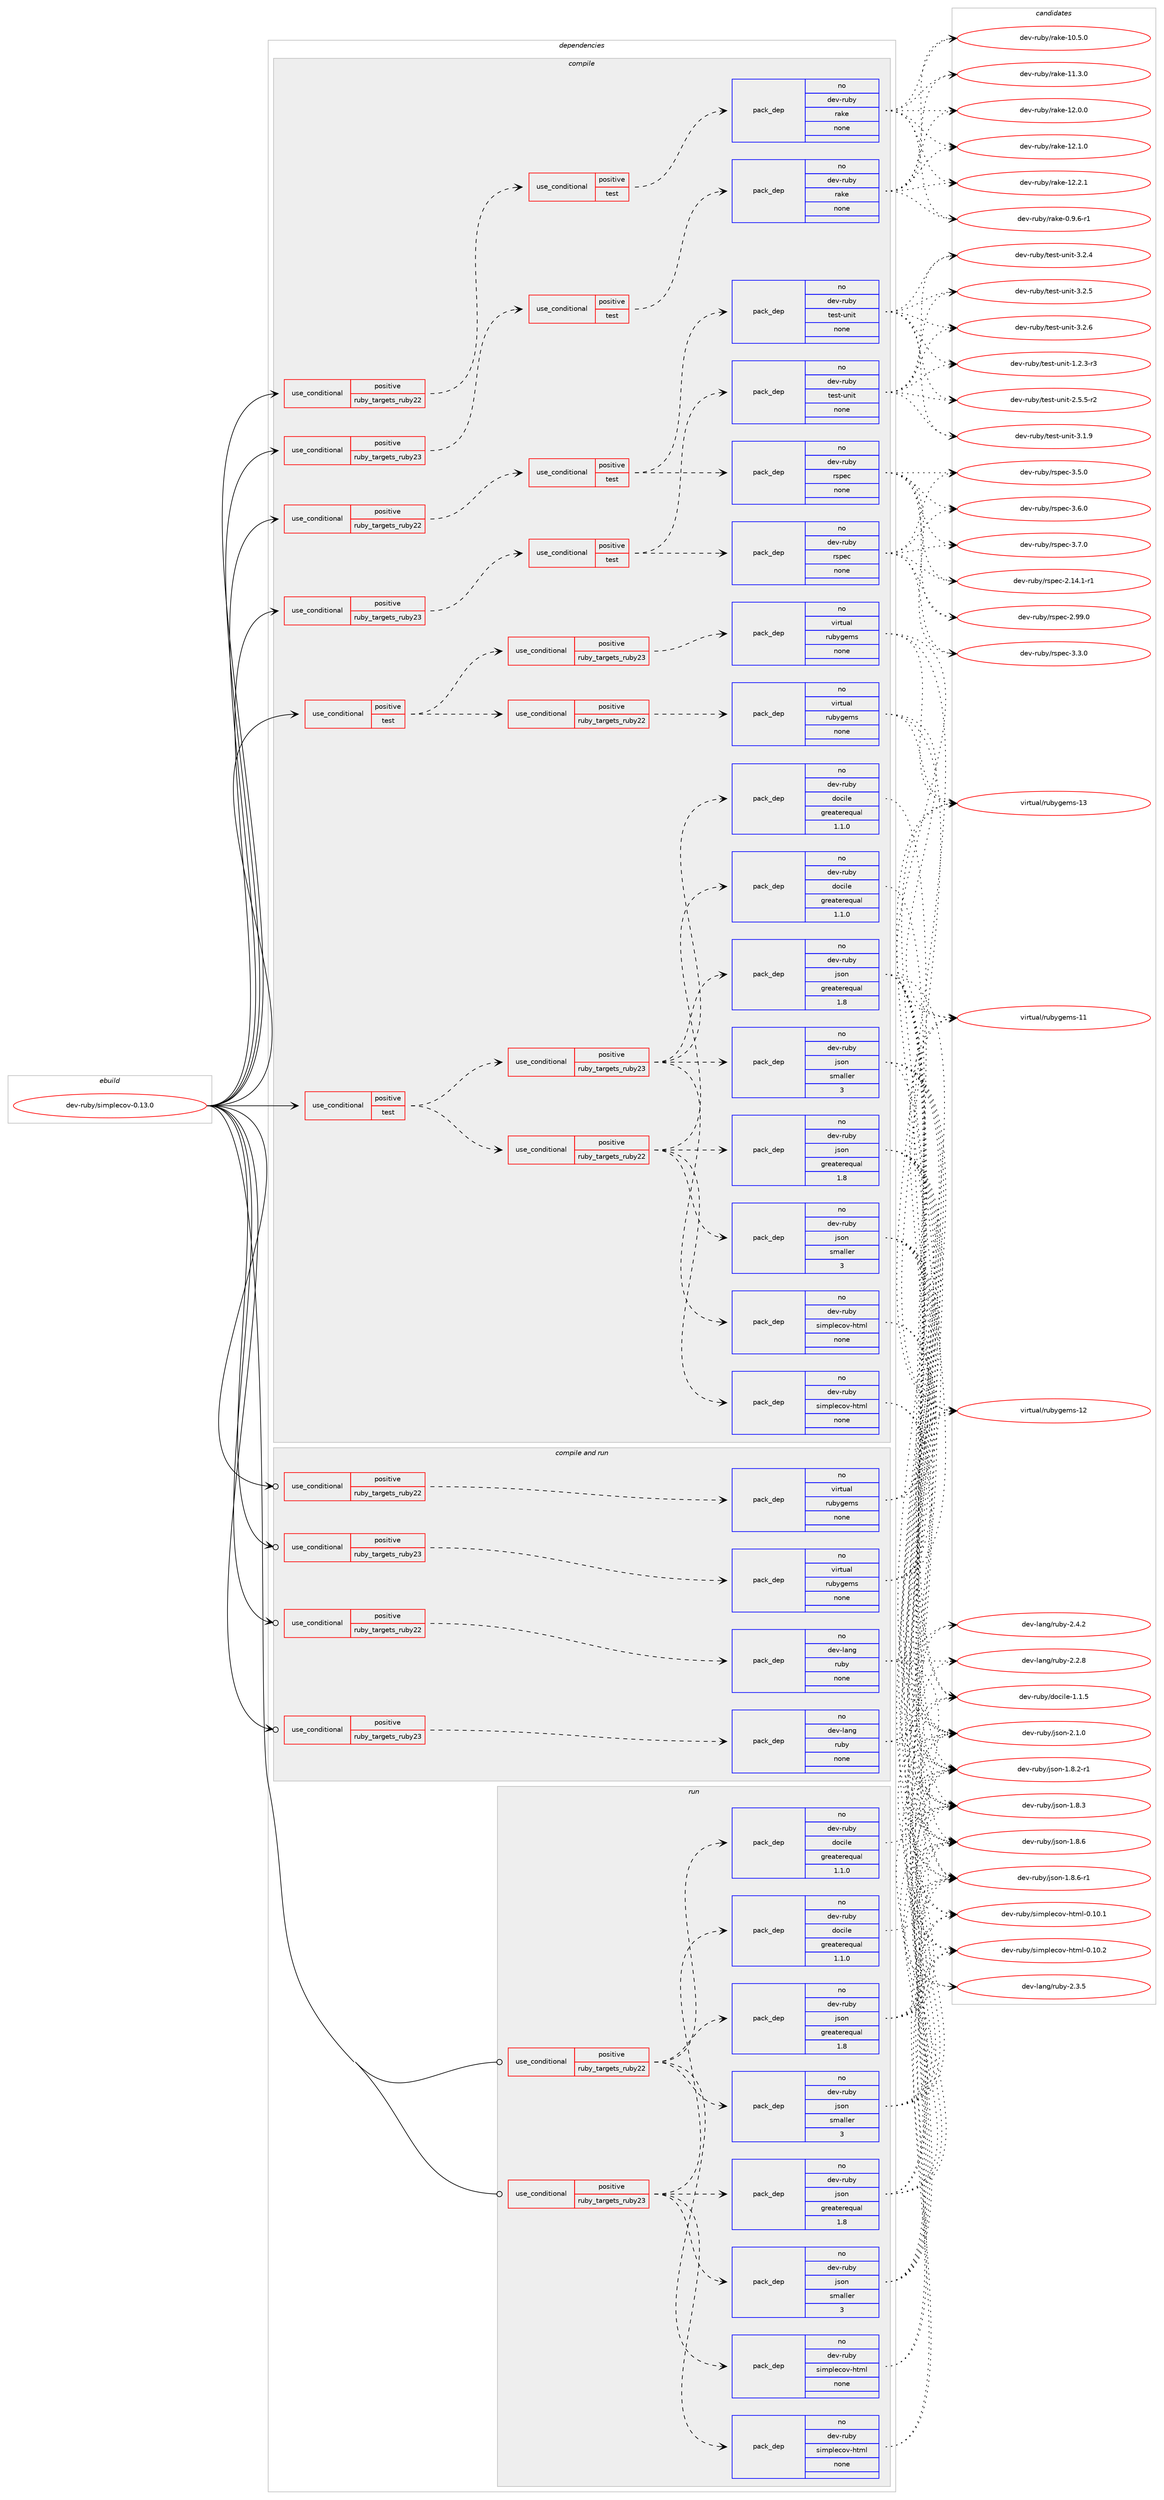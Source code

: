 digraph prolog {

# *************
# Graph options
# *************

newrank=true;
concentrate=true;
compound=true;
graph [rankdir=LR,fontname=Helvetica,fontsize=10,ranksep=1.5];#, ranksep=2.5, nodesep=0.2];
edge  [arrowhead=vee];
node  [fontname=Helvetica,fontsize=10];

# **********
# The ebuild
# **********

subgraph cluster_leftcol {
color=gray;
rank=same;
label=<<i>ebuild</i>>;
id [label="dev-ruby/simplecov-0.13.0", color=red, width=4, href="../dev-ruby/simplecov-0.13.0.svg"];
}

# ****************
# The dependencies
# ****************

subgraph cluster_midcol {
color=gray;
label=<<i>dependencies</i>>;
subgraph cluster_compile {
fillcolor="#eeeeee";
style=filled;
label=<<i>compile</i>>;
subgraph cond73281 {
dependency271344 [label=<<TABLE BORDER="0" CELLBORDER="1" CELLSPACING="0" CELLPADDING="4"><TR><TD ROWSPAN="3" CELLPADDING="10">use_conditional</TD></TR><TR><TD>positive</TD></TR><TR><TD>ruby_targets_ruby22</TD></TR></TABLE>>, shape=none, color=red];
subgraph cond73282 {
dependency271345 [label=<<TABLE BORDER="0" CELLBORDER="1" CELLSPACING="0" CELLPADDING="4"><TR><TD ROWSPAN="3" CELLPADDING="10">use_conditional</TD></TR><TR><TD>positive</TD></TR><TR><TD>test</TD></TR></TABLE>>, shape=none, color=red];
subgraph pack193947 {
dependency271346 [label=<<TABLE BORDER="0" CELLBORDER="1" CELLSPACING="0" CELLPADDING="4" WIDTH="220"><TR><TD ROWSPAN="6" CELLPADDING="30">pack_dep</TD></TR><TR><TD WIDTH="110">no</TD></TR><TR><TD>dev-ruby</TD></TR><TR><TD>rake</TD></TR><TR><TD>none</TD></TR><TR><TD></TD></TR></TABLE>>, shape=none, color=blue];
}
dependency271345:e -> dependency271346:w [weight=20,style="dashed",arrowhead="vee"];
}
dependency271344:e -> dependency271345:w [weight=20,style="dashed",arrowhead="vee"];
}
id:e -> dependency271344:w [weight=20,style="solid",arrowhead="vee"];
subgraph cond73283 {
dependency271347 [label=<<TABLE BORDER="0" CELLBORDER="1" CELLSPACING="0" CELLPADDING="4"><TR><TD ROWSPAN="3" CELLPADDING="10">use_conditional</TD></TR><TR><TD>positive</TD></TR><TR><TD>ruby_targets_ruby22</TD></TR></TABLE>>, shape=none, color=red];
subgraph cond73284 {
dependency271348 [label=<<TABLE BORDER="0" CELLBORDER="1" CELLSPACING="0" CELLPADDING="4"><TR><TD ROWSPAN="3" CELLPADDING="10">use_conditional</TD></TR><TR><TD>positive</TD></TR><TR><TD>test</TD></TR></TABLE>>, shape=none, color=red];
subgraph pack193948 {
dependency271349 [label=<<TABLE BORDER="0" CELLBORDER="1" CELLSPACING="0" CELLPADDING="4" WIDTH="220"><TR><TD ROWSPAN="6" CELLPADDING="30">pack_dep</TD></TR><TR><TD WIDTH="110">no</TD></TR><TR><TD>dev-ruby</TD></TR><TR><TD>rspec</TD></TR><TR><TD>none</TD></TR><TR><TD></TD></TR></TABLE>>, shape=none, color=blue];
}
dependency271348:e -> dependency271349:w [weight=20,style="dashed",arrowhead="vee"];
subgraph pack193949 {
dependency271350 [label=<<TABLE BORDER="0" CELLBORDER="1" CELLSPACING="0" CELLPADDING="4" WIDTH="220"><TR><TD ROWSPAN="6" CELLPADDING="30">pack_dep</TD></TR><TR><TD WIDTH="110">no</TD></TR><TR><TD>dev-ruby</TD></TR><TR><TD>test-unit</TD></TR><TR><TD>none</TD></TR><TR><TD></TD></TR></TABLE>>, shape=none, color=blue];
}
dependency271348:e -> dependency271350:w [weight=20,style="dashed",arrowhead="vee"];
}
dependency271347:e -> dependency271348:w [weight=20,style="dashed",arrowhead="vee"];
}
id:e -> dependency271347:w [weight=20,style="solid",arrowhead="vee"];
subgraph cond73285 {
dependency271351 [label=<<TABLE BORDER="0" CELLBORDER="1" CELLSPACING="0" CELLPADDING="4"><TR><TD ROWSPAN="3" CELLPADDING="10">use_conditional</TD></TR><TR><TD>positive</TD></TR><TR><TD>ruby_targets_ruby23</TD></TR></TABLE>>, shape=none, color=red];
subgraph cond73286 {
dependency271352 [label=<<TABLE BORDER="0" CELLBORDER="1" CELLSPACING="0" CELLPADDING="4"><TR><TD ROWSPAN="3" CELLPADDING="10">use_conditional</TD></TR><TR><TD>positive</TD></TR><TR><TD>test</TD></TR></TABLE>>, shape=none, color=red];
subgraph pack193950 {
dependency271353 [label=<<TABLE BORDER="0" CELLBORDER="1" CELLSPACING="0" CELLPADDING="4" WIDTH="220"><TR><TD ROWSPAN="6" CELLPADDING="30">pack_dep</TD></TR><TR><TD WIDTH="110">no</TD></TR><TR><TD>dev-ruby</TD></TR><TR><TD>rake</TD></TR><TR><TD>none</TD></TR><TR><TD></TD></TR></TABLE>>, shape=none, color=blue];
}
dependency271352:e -> dependency271353:w [weight=20,style="dashed",arrowhead="vee"];
}
dependency271351:e -> dependency271352:w [weight=20,style="dashed",arrowhead="vee"];
}
id:e -> dependency271351:w [weight=20,style="solid",arrowhead="vee"];
subgraph cond73287 {
dependency271354 [label=<<TABLE BORDER="0" CELLBORDER="1" CELLSPACING="0" CELLPADDING="4"><TR><TD ROWSPAN="3" CELLPADDING="10">use_conditional</TD></TR><TR><TD>positive</TD></TR><TR><TD>ruby_targets_ruby23</TD></TR></TABLE>>, shape=none, color=red];
subgraph cond73288 {
dependency271355 [label=<<TABLE BORDER="0" CELLBORDER="1" CELLSPACING="0" CELLPADDING="4"><TR><TD ROWSPAN="3" CELLPADDING="10">use_conditional</TD></TR><TR><TD>positive</TD></TR><TR><TD>test</TD></TR></TABLE>>, shape=none, color=red];
subgraph pack193951 {
dependency271356 [label=<<TABLE BORDER="0" CELLBORDER="1" CELLSPACING="0" CELLPADDING="4" WIDTH="220"><TR><TD ROWSPAN="6" CELLPADDING="30">pack_dep</TD></TR><TR><TD WIDTH="110">no</TD></TR><TR><TD>dev-ruby</TD></TR><TR><TD>rspec</TD></TR><TR><TD>none</TD></TR><TR><TD></TD></TR></TABLE>>, shape=none, color=blue];
}
dependency271355:e -> dependency271356:w [weight=20,style="dashed",arrowhead="vee"];
subgraph pack193952 {
dependency271357 [label=<<TABLE BORDER="0" CELLBORDER="1" CELLSPACING="0" CELLPADDING="4" WIDTH="220"><TR><TD ROWSPAN="6" CELLPADDING="30">pack_dep</TD></TR><TR><TD WIDTH="110">no</TD></TR><TR><TD>dev-ruby</TD></TR><TR><TD>test-unit</TD></TR><TR><TD>none</TD></TR><TR><TD></TD></TR></TABLE>>, shape=none, color=blue];
}
dependency271355:e -> dependency271357:w [weight=20,style="dashed",arrowhead="vee"];
}
dependency271354:e -> dependency271355:w [weight=20,style="dashed",arrowhead="vee"];
}
id:e -> dependency271354:w [weight=20,style="solid",arrowhead="vee"];
subgraph cond73289 {
dependency271358 [label=<<TABLE BORDER="0" CELLBORDER="1" CELLSPACING="0" CELLPADDING="4"><TR><TD ROWSPAN="3" CELLPADDING="10">use_conditional</TD></TR><TR><TD>positive</TD></TR><TR><TD>test</TD></TR></TABLE>>, shape=none, color=red];
subgraph cond73290 {
dependency271359 [label=<<TABLE BORDER="0" CELLBORDER="1" CELLSPACING="0" CELLPADDING="4"><TR><TD ROWSPAN="3" CELLPADDING="10">use_conditional</TD></TR><TR><TD>positive</TD></TR><TR><TD>ruby_targets_ruby22</TD></TR></TABLE>>, shape=none, color=red];
subgraph pack193953 {
dependency271360 [label=<<TABLE BORDER="0" CELLBORDER="1" CELLSPACING="0" CELLPADDING="4" WIDTH="220"><TR><TD ROWSPAN="6" CELLPADDING="30">pack_dep</TD></TR><TR><TD WIDTH="110">no</TD></TR><TR><TD>dev-ruby</TD></TR><TR><TD>json</TD></TR><TR><TD>greaterequal</TD></TR><TR><TD>1.8</TD></TR></TABLE>>, shape=none, color=blue];
}
dependency271359:e -> dependency271360:w [weight=20,style="dashed",arrowhead="vee"];
subgraph pack193954 {
dependency271361 [label=<<TABLE BORDER="0" CELLBORDER="1" CELLSPACING="0" CELLPADDING="4" WIDTH="220"><TR><TD ROWSPAN="6" CELLPADDING="30">pack_dep</TD></TR><TR><TD WIDTH="110">no</TD></TR><TR><TD>dev-ruby</TD></TR><TR><TD>json</TD></TR><TR><TD>smaller</TD></TR><TR><TD>3</TD></TR></TABLE>>, shape=none, color=blue];
}
dependency271359:e -> dependency271361:w [weight=20,style="dashed",arrowhead="vee"];
subgraph pack193955 {
dependency271362 [label=<<TABLE BORDER="0" CELLBORDER="1" CELLSPACING="0" CELLPADDING="4" WIDTH="220"><TR><TD ROWSPAN="6" CELLPADDING="30">pack_dep</TD></TR><TR><TD WIDTH="110">no</TD></TR><TR><TD>dev-ruby</TD></TR><TR><TD>simplecov-html</TD></TR><TR><TD>none</TD></TR><TR><TD></TD></TR></TABLE>>, shape=none, color=blue];
}
dependency271359:e -> dependency271362:w [weight=20,style="dashed",arrowhead="vee"];
subgraph pack193956 {
dependency271363 [label=<<TABLE BORDER="0" CELLBORDER="1" CELLSPACING="0" CELLPADDING="4" WIDTH="220"><TR><TD ROWSPAN="6" CELLPADDING="30">pack_dep</TD></TR><TR><TD WIDTH="110">no</TD></TR><TR><TD>dev-ruby</TD></TR><TR><TD>docile</TD></TR><TR><TD>greaterequal</TD></TR><TR><TD>1.1.0</TD></TR></TABLE>>, shape=none, color=blue];
}
dependency271359:e -> dependency271363:w [weight=20,style="dashed",arrowhead="vee"];
}
dependency271358:e -> dependency271359:w [weight=20,style="dashed",arrowhead="vee"];
subgraph cond73291 {
dependency271364 [label=<<TABLE BORDER="0" CELLBORDER="1" CELLSPACING="0" CELLPADDING="4"><TR><TD ROWSPAN="3" CELLPADDING="10">use_conditional</TD></TR><TR><TD>positive</TD></TR><TR><TD>ruby_targets_ruby23</TD></TR></TABLE>>, shape=none, color=red];
subgraph pack193957 {
dependency271365 [label=<<TABLE BORDER="0" CELLBORDER="1" CELLSPACING="0" CELLPADDING="4" WIDTH="220"><TR><TD ROWSPAN="6" CELLPADDING="30">pack_dep</TD></TR><TR><TD WIDTH="110">no</TD></TR><TR><TD>dev-ruby</TD></TR><TR><TD>json</TD></TR><TR><TD>greaterequal</TD></TR><TR><TD>1.8</TD></TR></TABLE>>, shape=none, color=blue];
}
dependency271364:e -> dependency271365:w [weight=20,style="dashed",arrowhead="vee"];
subgraph pack193958 {
dependency271366 [label=<<TABLE BORDER="0" CELLBORDER="1" CELLSPACING="0" CELLPADDING="4" WIDTH="220"><TR><TD ROWSPAN="6" CELLPADDING="30">pack_dep</TD></TR><TR><TD WIDTH="110">no</TD></TR><TR><TD>dev-ruby</TD></TR><TR><TD>json</TD></TR><TR><TD>smaller</TD></TR><TR><TD>3</TD></TR></TABLE>>, shape=none, color=blue];
}
dependency271364:e -> dependency271366:w [weight=20,style="dashed",arrowhead="vee"];
subgraph pack193959 {
dependency271367 [label=<<TABLE BORDER="0" CELLBORDER="1" CELLSPACING="0" CELLPADDING="4" WIDTH="220"><TR><TD ROWSPAN="6" CELLPADDING="30">pack_dep</TD></TR><TR><TD WIDTH="110">no</TD></TR><TR><TD>dev-ruby</TD></TR><TR><TD>simplecov-html</TD></TR><TR><TD>none</TD></TR><TR><TD></TD></TR></TABLE>>, shape=none, color=blue];
}
dependency271364:e -> dependency271367:w [weight=20,style="dashed",arrowhead="vee"];
subgraph pack193960 {
dependency271368 [label=<<TABLE BORDER="0" CELLBORDER="1" CELLSPACING="0" CELLPADDING="4" WIDTH="220"><TR><TD ROWSPAN="6" CELLPADDING="30">pack_dep</TD></TR><TR><TD WIDTH="110">no</TD></TR><TR><TD>dev-ruby</TD></TR><TR><TD>docile</TD></TR><TR><TD>greaterequal</TD></TR><TR><TD>1.1.0</TD></TR></TABLE>>, shape=none, color=blue];
}
dependency271364:e -> dependency271368:w [weight=20,style="dashed",arrowhead="vee"];
}
dependency271358:e -> dependency271364:w [weight=20,style="dashed",arrowhead="vee"];
}
id:e -> dependency271358:w [weight=20,style="solid",arrowhead="vee"];
subgraph cond73292 {
dependency271369 [label=<<TABLE BORDER="0" CELLBORDER="1" CELLSPACING="0" CELLPADDING="4"><TR><TD ROWSPAN="3" CELLPADDING="10">use_conditional</TD></TR><TR><TD>positive</TD></TR><TR><TD>test</TD></TR></TABLE>>, shape=none, color=red];
subgraph cond73293 {
dependency271370 [label=<<TABLE BORDER="0" CELLBORDER="1" CELLSPACING="0" CELLPADDING="4"><TR><TD ROWSPAN="3" CELLPADDING="10">use_conditional</TD></TR><TR><TD>positive</TD></TR><TR><TD>ruby_targets_ruby22</TD></TR></TABLE>>, shape=none, color=red];
subgraph pack193961 {
dependency271371 [label=<<TABLE BORDER="0" CELLBORDER="1" CELLSPACING="0" CELLPADDING="4" WIDTH="220"><TR><TD ROWSPAN="6" CELLPADDING="30">pack_dep</TD></TR><TR><TD WIDTH="110">no</TD></TR><TR><TD>virtual</TD></TR><TR><TD>rubygems</TD></TR><TR><TD>none</TD></TR><TR><TD></TD></TR></TABLE>>, shape=none, color=blue];
}
dependency271370:e -> dependency271371:w [weight=20,style="dashed",arrowhead="vee"];
}
dependency271369:e -> dependency271370:w [weight=20,style="dashed",arrowhead="vee"];
subgraph cond73294 {
dependency271372 [label=<<TABLE BORDER="0" CELLBORDER="1" CELLSPACING="0" CELLPADDING="4"><TR><TD ROWSPAN="3" CELLPADDING="10">use_conditional</TD></TR><TR><TD>positive</TD></TR><TR><TD>ruby_targets_ruby23</TD></TR></TABLE>>, shape=none, color=red];
subgraph pack193962 {
dependency271373 [label=<<TABLE BORDER="0" CELLBORDER="1" CELLSPACING="0" CELLPADDING="4" WIDTH="220"><TR><TD ROWSPAN="6" CELLPADDING="30">pack_dep</TD></TR><TR><TD WIDTH="110">no</TD></TR><TR><TD>virtual</TD></TR><TR><TD>rubygems</TD></TR><TR><TD>none</TD></TR><TR><TD></TD></TR></TABLE>>, shape=none, color=blue];
}
dependency271372:e -> dependency271373:w [weight=20,style="dashed",arrowhead="vee"];
}
dependency271369:e -> dependency271372:w [weight=20,style="dashed",arrowhead="vee"];
}
id:e -> dependency271369:w [weight=20,style="solid",arrowhead="vee"];
}
subgraph cluster_compileandrun {
fillcolor="#eeeeee";
style=filled;
label=<<i>compile and run</i>>;
subgraph cond73295 {
dependency271374 [label=<<TABLE BORDER="0" CELLBORDER="1" CELLSPACING="0" CELLPADDING="4"><TR><TD ROWSPAN="3" CELLPADDING="10">use_conditional</TD></TR><TR><TD>positive</TD></TR><TR><TD>ruby_targets_ruby22</TD></TR></TABLE>>, shape=none, color=red];
subgraph pack193963 {
dependency271375 [label=<<TABLE BORDER="0" CELLBORDER="1" CELLSPACING="0" CELLPADDING="4" WIDTH="220"><TR><TD ROWSPAN="6" CELLPADDING="30">pack_dep</TD></TR><TR><TD WIDTH="110">no</TD></TR><TR><TD>dev-lang</TD></TR><TR><TD>ruby</TD></TR><TR><TD>none</TD></TR><TR><TD></TD></TR></TABLE>>, shape=none, color=blue];
}
dependency271374:e -> dependency271375:w [weight=20,style="dashed",arrowhead="vee"];
}
id:e -> dependency271374:w [weight=20,style="solid",arrowhead="odotvee"];
subgraph cond73296 {
dependency271376 [label=<<TABLE BORDER="0" CELLBORDER="1" CELLSPACING="0" CELLPADDING="4"><TR><TD ROWSPAN="3" CELLPADDING="10">use_conditional</TD></TR><TR><TD>positive</TD></TR><TR><TD>ruby_targets_ruby22</TD></TR></TABLE>>, shape=none, color=red];
subgraph pack193964 {
dependency271377 [label=<<TABLE BORDER="0" CELLBORDER="1" CELLSPACING="0" CELLPADDING="4" WIDTH="220"><TR><TD ROWSPAN="6" CELLPADDING="30">pack_dep</TD></TR><TR><TD WIDTH="110">no</TD></TR><TR><TD>virtual</TD></TR><TR><TD>rubygems</TD></TR><TR><TD>none</TD></TR><TR><TD></TD></TR></TABLE>>, shape=none, color=blue];
}
dependency271376:e -> dependency271377:w [weight=20,style="dashed",arrowhead="vee"];
}
id:e -> dependency271376:w [weight=20,style="solid",arrowhead="odotvee"];
subgraph cond73297 {
dependency271378 [label=<<TABLE BORDER="0" CELLBORDER="1" CELLSPACING="0" CELLPADDING="4"><TR><TD ROWSPAN="3" CELLPADDING="10">use_conditional</TD></TR><TR><TD>positive</TD></TR><TR><TD>ruby_targets_ruby23</TD></TR></TABLE>>, shape=none, color=red];
subgraph pack193965 {
dependency271379 [label=<<TABLE BORDER="0" CELLBORDER="1" CELLSPACING="0" CELLPADDING="4" WIDTH="220"><TR><TD ROWSPAN="6" CELLPADDING="30">pack_dep</TD></TR><TR><TD WIDTH="110">no</TD></TR><TR><TD>dev-lang</TD></TR><TR><TD>ruby</TD></TR><TR><TD>none</TD></TR><TR><TD></TD></TR></TABLE>>, shape=none, color=blue];
}
dependency271378:e -> dependency271379:w [weight=20,style="dashed",arrowhead="vee"];
}
id:e -> dependency271378:w [weight=20,style="solid",arrowhead="odotvee"];
subgraph cond73298 {
dependency271380 [label=<<TABLE BORDER="0" CELLBORDER="1" CELLSPACING="0" CELLPADDING="4"><TR><TD ROWSPAN="3" CELLPADDING="10">use_conditional</TD></TR><TR><TD>positive</TD></TR><TR><TD>ruby_targets_ruby23</TD></TR></TABLE>>, shape=none, color=red];
subgraph pack193966 {
dependency271381 [label=<<TABLE BORDER="0" CELLBORDER="1" CELLSPACING="0" CELLPADDING="4" WIDTH="220"><TR><TD ROWSPAN="6" CELLPADDING="30">pack_dep</TD></TR><TR><TD WIDTH="110">no</TD></TR><TR><TD>virtual</TD></TR><TR><TD>rubygems</TD></TR><TR><TD>none</TD></TR><TR><TD></TD></TR></TABLE>>, shape=none, color=blue];
}
dependency271380:e -> dependency271381:w [weight=20,style="dashed",arrowhead="vee"];
}
id:e -> dependency271380:w [weight=20,style="solid",arrowhead="odotvee"];
}
subgraph cluster_run {
fillcolor="#eeeeee";
style=filled;
label=<<i>run</i>>;
subgraph cond73299 {
dependency271382 [label=<<TABLE BORDER="0" CELLBORDER="1" CELLSPACING="0" CELLPADDING="4"><TR><TD ROWSPAN="3" CELLPADDING="10">use_conditional</TD></TR><TR><TD>positive</TD></TR><TR><TD>ruby_targets_ruby22</TD></TR></TABLE>>, shape=none, color=red];
subgraph pack193967 {
dependency271383 [label=<<TABLE BORDER="0" CELLBORDER="1" CELLSPACING="0" CELLPADDING="4" WIDTH="220"><TR><TD ROWSPAN="6" CELLPADDING="30">pack_dep</TD></TR><TR><TD WIDTH="110">no</TD></TR><TR><TD>dev-ruby</TD></TR><TR><TD>json</TD></TR><TR><TD>greaterequal</TD></TR><TR><TD>1.8</TD></TR></TABLE>>, shape=none, color=blue];
}
dependency271382:e -> dependency271383:w [weight=20,style="dashed",arrowhead="vee"];
subgraph pack193968 {
dependency271384 [label=<<TABLE BORDER="0" CELLBORDER="1" CELLSPACING="0" CELLPADDING="4" WIDTH="220"><TR><TD ROWSPAN="6" CELLPADDING="30">pack_dep</TD></TR><TR><TD WIDTH="110">no</TD></TR><TR><TD>dev-ruby</TD></TR><TR><TD>json</TD></TR><TR><TD>smaller</TD></TR><TR><TD>3</TD></TR></TABLE>>, shape=none, color=blue];
}
dependency271382:e -> dependency271384:w [weight=20,style="dashed",arrowhead="vee"];
subgraph pack193969 {
dependency271385 [label=<<TABLE BORDER="0" CELLBORDER="1" CELLSPACING="0" CELLPADDING="4" WIDTH="220"><TR><TD ROWSPAN="6" CELLPADDING="30">pack_dep</TD></TR><TR><TD WIDTH="110">no</TD></TR><TR><TD>dev-ruby</TD></TR><TR><TD>simplecov-html</TD></TR><TR><TD>none</TD></TR><TR><TD></TD></TR></TABLE>>, shape=none, color=blue];
}
dependency271382:e -> dependency271385:w [weight=20,style="dashed",arrowhead="vee"];
subgraph pack193970 {
dependency271386 [label=<<TABLE BORDER="0" CELLBORDER="1" CELLSPACING="0" CELLPADDING="4" WIDTH="220"><TR><TD ROWSPAN="6" CELLPADDING="30">pack_dep</TD></TR><TR><TD WIDTH="110">no</TD></TR><TR><TD>dev-ruby</TD></TR><TR><TD>docile</TD></TR><TR><TD>greaterequal</TD></TR><TR><TD>1.1.0</TD></TR></TABLE>>, shape=none, color=blue];
}
dependency271382:e -> dependency271386:w [weight=20,style="dashed",arrowhead="vee"];
}
id:e -> dependency271382:w [weight=20,style="solid",arrowhead="odot"];
subgraph cond73300 {
dependency271387 [label=<<TABLE BORDER="0" CELLBORDER="1" CELLSPACING="0" CELLPADDING="4"><TR><TD ROWSPAN="3" CELLPADDING="10">use_conditional</TD></TR><TR><TD>positive</TD></TR><TR><TD>ruby_targets_ruby23</TD></TR></TABLE>>, shape=none, color=red];
subgraph pack193971 {
dependency271388 [label=<<TABLE BORDER="0" CELLBORDER="1" CELLSPACING="0" CELLPADDING="4" WIDTH="220"><TR><TD ROWSPAN="6" CELLPADDING="30">pack_dep</TD></TR><TR><TD WIDTH="110">no</TD></TR><TR><TD>dev-ruby</TD></TR><TR><TD>json</TD></TR><TR><TD>greaterequal</TD></TR><TR><TD>1.8</TD></TR></TABLE>>, shape=none, color=blue];
}
dependency271387:e -> dependency271388:w [weight=20,style="dashed",arrowhead="vee"];
subgraph pack193972 {
dependency271389 [label=<<TABLE BORDER="0" CELLBORDER="1" CELLSPACING="0" CELLPADDING="4" WIDTH="220"><TR><TD ROWSPAN="6" CELLPADDING="30">pack_dep</TD></TR><TR><TD WIDTH="110">no</TD></TR><TR><TD>dev-ruby</TD></TR><TR><TD>json</TD></TR><TR><TD>smaller</TD></TR><TR><TD>3</TD></TR></TABLE>>, shape=none, color=blue];
}
dependency271387:e -> dependency271389:w [weight=20,style="dashed",arrowhead="vee"];
subgraph pack193973 {
dependency271390 [label=<<TABLE BORDER="0" CELLBORDER="1" CELLSPACING="0" CELLPADDING="4" WIDTH="220"><TR><TD ROWSPAN="6" CELLPADDING="30">pack_dep</TD></TR><TR><TD WIDTH="110">no</TD></TR><TR><TD>dev-ruby</TD></TR><TR><TD>simplecov-html</TD></TR><TR><TD>none</TD></TR><TR><TD></TD></TR></TABLE>>, shape=none, color=blue];
}
dependency271387:e -> dependency271390:w [weight=20,style="dashed",arrowhead="vee"];
subgraph pack193974 {
dependency271391 [label=<<TABLE BORDER="0" CELLBORDER="1" CELLSPACING="0" CELLPADDING="4" WIDTH="220"><TR><TD ROWSPAN="6" CELLPADDING="30">pack_dep</TD></TR><TR><TD WIDTH="110">no</TD></TR><TR><TD>dev-ruby</TD></TR><TR><TD>docile</TD></TR><TR><TD>greaterequal</TD></TR><TR><TD>1.1.0</TD></TR></TABLE>>, shape=none, color=blue];
}
dependency271387:e -> dependency271391:w [weight=20,style="dashed",arrowhead="vee"];
}
id:e -> dependency271387:w [weight=20,style="solid",arrowhead="odot"];
}
}

# **************
# The candidates
# **************

subgraph cluster_choices {
rank=same;
color=gray;
label=<<i>candidates</i>>;

subgraph choice193947 {
color=black;
nodesep=1;
choice100101118451141179812147114971071014548465746544511449 [label="dev-ruby/rake-0.9.6-r1", color=red, width=4,href="../dev-ruby/rake-0.9.6-r1.svg"];
choice1001011184511411798121471149710710145494846534648 [label="dev-ruby/rake-10.5.0", color=red, width=4,href="../dev-ruby/rake-10.5.0.svg"];
choice1001011184511411798121471149710710145494946514648 [label="dev-ruby/rake-11.3.0", color=red, width=4,href="../dev-ruby/rake-11.3.0.svg"];
choice1001011184511411798121471149710710145495046484648 [label="dev-ruby/rake-12.0.0", color=red, width=4,href="../dev-ruby/rake-12.0.0.svg"];
choice1001011184511411798121471149710710145495046494648 [label="dev-ruby/rake-12.1.0", color=red, width=4,href="../dev-ruby/rake-12.1.0.svg"];
choice1001011184511411798121471149710710145495046504649 [label="dev-ruby/rake-12.2.1", color=red, width=4,href="../dev-ruby/rake-12.2.1.svg"];
dependency271346:e -> choice100101118451141179812147114971071014548465746544511449:w [style=dotted,weight="100"];
dependency271346:e -> choice1001011184511411798121471149710710145494846534648:w [style=dotted,weight="100"];
dependency271346:e -> choice1001011184511411798121471149710710145494946514648:w [style=dotted,weight="100"];
dependency271346:e -> choice1001011184511411798121471149710710145495046484648:w [style=dotted,weight="100"];
dependency271346:e -> choice1001011184511411798121471149710710145495046494648:w [style=dotted,weight="100"];
dependency271346:e -> choice1001011184511411798121471149710710145495046504649:w [style=dotted,weight="100"];
}
subgraph choice193948 {
color=black;
nodesep=1;
choice10010111845114117981214711411511210199455046495246494511449 [label="dev-ruby/rspec-2.14.1-r1", color=red, width=4,href="../dev-ruby/rspec-2.14.1-r1.svg"];
choice1001011184511411798121471141151121019945504657574648 [label="dev-ruby/rspec-2.99.0", color=red, width=4,href="../dev-ruby/rspec-2.99.0.svg"];
choice10010111845114117981214711411511210199455146514648 [label="dev-ruby/rspec-3.3.0", color=red, width=4,href="../dev-ruby/rspec-3.3.0.svg"];
choice10010111845114117981214711411511210199455146534648 [label="dev-ruby/rspec-3.5.0", color=red, width=4,href="../dev-ruby/rspec-3.5.0.svg"];
choice10010111845114117981214711411511210199455146544648 [label="dev-ruby/rspec-3.6.0", color=red, width=4,href="../dev-ruby/rspec-3.6.0.svg"];
choice10010111845114117981214711411511210199455146554648 [label="dev-ruby/rspec-3.7.0", color=red, width=4,href="../dev-ruby/rspec-3.7.0.svg"];
dependency271349:e -> choice10010111845114117981214711411511210199455046495246494511449:w [style=dotted,weight="100"];
dependency271349:e -> choice1001011184511411798121471141151121019945504657574648:w [style=dotted,weight="100"];
dependency271349:e -> choice10010111845114117981214711411511210199455146514648:w [style=dotted,weight="100"];
dependency271349:e -> choice10010111845114117981214711411511210199455146534648:w [style=dotted,weight="100"];
dependency271349:e -> choice10010111845114117981214711411511210199455146544648:w [style=dotted,weight="100"];
dependency271349:e -> choice10010111845114117981214711411511210199455146554648:w [style=dotted,weight="100"];
}
subgraph choice193949 {
color=black;
nodesep=1;
choice100101118451141179812147116101115116451171101051164549465046514511451 [label="dev-ruby/test-unit-1.2.3-r3", color=red, width=4,href="../dev-ruby/test-unit-1.2.3-r3.svg"];
choice100101118451141179812147116101115116451171101051164550465346534511450 [label="dev-ruby/test-unit-2.5.5-r2", color=red, width=4,href="../dev-ruby/test-unit-2.5.5-r2.svg"];
choice10010111845114117981214711610111511645117110105116455146494657 [label="dev-ruby/test-unit-3.1.9", color=red, width=4,href="../dev-ruby/test-unit-3.1.9.svg"];
choice10010111845114117981214711610111511645117110105116455146504652 [label="dev-ruby/test-unit-3.2.4", color=red, width=4,href="../dev-ruby/test-unit-3.2.4.svg"];
choice10010111845114117981214711610111511645117110105116455146504653 [label="dev-ruby/test-unit-3.2.5", color=red, width=4,href="../dev-ruby/test-unit-3.2.5.svg"];
choice10010111845114117981214711610111511645117110105116455146504654 [label="dev-ruby/test-unit-3.2.6", color=red, width=4,href="../dev-ruby/test-unit-3.2.6.svg"];
dependency271350:e -> choice100101118451141179812147116101115116451171101051164549465046514511451:w [style=dotted,weight="100"];
dependency271350:e -> choice100101118451141179812147116101115116451171101051164550465346534511450:w [style=dotted,weight="100"];
dependency271350:e -> choice10010111845114117981214711610111511645117110105116455146494657:w [style=dotted,weight="100"];
dependency271350:e -> choice10010111845114117981214711610111511645117110105116455146504652:w [style=dotted,weight="100"];
dependency271350:e -> choice10010111845114117981214711610111511645117110105116455146504653:w [style=dotted,weight="100"];
dependency271350:e -> choice10010111845114117981214711610111511645117110105116455146504654:w [style=dotted,weight="100"];
}
subgraph choice193950 {
color=black;
nodesep=1;
choice100101118451141179812147114971071014548465746544511449 [label="dev-ruby/rake-0.9.6-r1", color=red, width=4,href="../dev-ruby/rake-0.9.6-r1.svg"];
choice1001011184511411798121471149710710145494846534648 [label="dev-ruby/rake-10.5.0", color=red, width=4,href="../dev-ruby/rake-10.5.0.svg"];
choice1001011184511411798121471149710710145494946514648 [label="dev-ruby/rake-11.3.0", color=red, width=4,href="../dev-ruby/rake-11.3.0.svg"];
choice1001011184511411798121471149710710145495046484648 [label="dev-ruby/rake-12.0.0", color=red, width=4,href="../dev-ruby/rake-12.0.0.svg"];
choice1001011184511411798121471149710710145495046494648 [label="dev-ruby/rake-12.1.0", color=red, width=4,href="../dev-ruby/rake-12.1.0.svg"];
choice1001011184511411798121471149710710145495046504649 [label="dev-ruby/rake-12.2.1", color=red, width=4,href="../dev-ruby/rake-12.2.1.svg"];
dependency271353:e -> choice100101118451141179812147114971071014548465746544511449:w [style=dotted,weight="100"];
dependency271353:e -> choice1001011184511411798121471149710710145494846534648:w [style=dotted,weight="100"];
dependency271353:e -> choice1001011184511411798121471149710710145494946514648:w [style=dotted,weight="100"];
dependency271353:e -> choice1001011184511411798121471149710710145495046484648:w [style=dotted,weight="100"];
dependency271353:e -> choice1001011184511411798121471149710710145495046494648:w [style=dotted,weight="100"];
dependency271353:e -> choice1001011184511411798121471149710710145495046504649:w [style=dotted,weight="100"];
}
subgraph choice193951 {
color=black;
nodesep=1;
choice10010111845114117981214711411511210199455046495246494511449 [label="dev-ruby/rspec-2.14.1-r1", color=red, width=4,href="../dev-ruby/rspec-2.14.1-r1.svg"];
choice1001011184511411798121471141151121019945504657574648 [label="dev-ruby/rspec-2.99.0", color=red, width=4,href="../dev-ruby/rspec-2.99.0.svg"];
choice10010111845114117981214711411511210199455146514648 [label="dev-ruby/rspec-3.3.0", color=red, width=4,href="../dev-ruby/rspec-3.3.0.svg"];
choice10010111845114117981214711411511210199455146534648 [label="dev-ruby/rspec-3.5.0", color=red, width=4,href="../dev-ruby/rspec-3.5.0.svg"];
choice10010111845114117981214711411511210199455146544648 [label="dev-ruby/rspec-3.6.0", color=red, width=4,href="../dev-ruby/rspec-3.6.0.svg"];
choice10010111845114117981214711411511210199455146554648 [label="dev-ruby/rspec-3.7.0", color=red, width=4,href="../dev-ruby/rspec-3.7.0.svg"];
dependency271356:e -> choice10010111845114117981214711411511210199455046495246494511449:w [style=dotted,weight="100"];
dependency271356:e -> choice1001011184511411798121471141151121019945504657574648:w [style=dotted,weight="100"];
dependency271356:e -> choice10010111845114117981214711411511210199455146514648:w [style=dotted,weight="100"];
dependency271356:e -> choice10010111845114117981214711411511210199455146534648:w [style=dotted,weight="100"];
dependency271356:e -> choice10010111845114117981214711411511210199455146544648:w [style=dotted,weight="100"];
dependency271356:e -> choice10010111845114117981214711411511210199455146554648:w [style=dotted,weight="100"];
}
subgraph choice193952 {
color=black;
nodesep=1;
choice100101118451141179812147116101115116451171101051164549465046514511451 [label="dev-ruby/test-unit-1.2.3-r3", color=red, width=4,href="../dev-ruby/test-unit-1.2.3-r3.svg"];
choice100101118451141179812147116101115116451171101051164550465346534511450 [label="dev-ruby/test-unit-2.5.5-r2", color=red, width=4,href="../dev-ruby/test-unit-2.5.5-r2.svg"];
choice10010111845114117981214711610111511645117110105116455146494657 [label="dev-ruby/test-unit-3.1.9", color=red, width=4,href="../dev-ruby/test-unit-3.1.9.svg"];
choice10010111845114117981214711610111511645117110105116455146504652 [label="dev-ruby/test-unit-3.2.4", color=red, width=4,href="../dev-ruby/test-unit-3.2.4.svg"];
choice10010111845114117981214711610111511645117110105116455146504653 [label="dev-ruby/test-unit-3.2.5", color=red, width=4,href="../dev-ruby/test-unit-3.2.5.svg"];
choice10010111845114117981214711610111511645117110105116455146504654 [label="dev-ruby/test-unit-3.2.6", color=red, width=4,href="../dev-ruby/test-unit-3.2.6.svg"];
dependency271357:e -> choice100101118451141179812147116101115116451171101051164549465046514511451:w [style=dotted,weight="100"];
dependency271357:e -> choice100101118451141179812147116101115116451171101051164550465346534511450:w [style=dotted,weight="100"];
dependency271357:e -> choice10010111845114117981214711610111511645117110105116455146494657:w [style=dotted,weight="100"];
dependency271357:e -> choice10010111845114117981214711610111511645117110105116455146504652:w [style=dotted,weight="100"];
dependency271357:e -> choice10010111845114117981214711610111511645117110105116455146504653:w [style=dotted,weight="100"];
dependency271357:e -> choice10010111845114117981214711610111511645117110105116455146504654:w [style=dotted,weight="100"];
}
subgraph choice193953 {
color=black;
nodesep=1;
choice1001011184511411798121471061151111104549465646504511449 [label="dev-ruby/json-1.8.2-r1", color=red, width=4,href="../dev-ruby/json-1.8.2-r1.svg"];
choice100101118451141179812147106115111110454946564651 [label="dev-ruby/json-1.8.3", color=red, width=4,href="../dev-ruby/json-1.8.3.svg"];
choice100101118451141179812147106115111110454946564654 [label="dev-ruby/json-1.8.6", color=red, width=4,href="../dev-ruby/json-1.8.6.svg"];
choice1001011184511411798121471061151111104549465646544511449 [label="dev-ruby/json-1.8.6-r1", color=red, width=4,href="../dev-ruby/json-1.8.6-r1.svg"];
choice100101118451141179812147106115111110455046494648 [label="dev-ruby/json-2.1.0", color=red, width=4,href="../dev-ruby/json-2.1.0.svg"];
dependency271360:e -> choice1001011184511411798121471061151111104549465646504511449:w [style=dotted,weight="100"];
dependency271360:e -> choice100101118451141179812147106115111110454946564651:w [style=dotted,weight="100"];
dependency271360:e -> choice100101118451141179812147106115111110454946564654:w [style=dotted,weight="100"];
dependency271360:e -> choice1001011184511411798121471061151111104549465646544511449:w [style=dotted,weight="100"];
dependency271360:e -> choice100101118451141179812147106115111110455046494648:w [style=dotted,weight="100"];
}
subgraph choice193954 {
color=black;
nodesep=1;
choice1001011184511411798121471061151111104549465646504511449 [label="dev-ruby/json-1.8.2-r1", color=red, width=4,href="../dev-ruby/json-1.8.2-r1.svg"];
choice100101118451141179812147106115111110454946564651 [label="dev-ruby/json-1.8.3", color=red, width=4,href="../dev-ruby/json-1.8.3.svg"];
choice100101118451141179812147106115111110454946564654 [label="dev-ruby/json-1.8.6", color=red, width=4,href="../dev-ruby/json-1.8.6.svg"];
choice1001011184511411798121471061151111104549465646544511449 [label="dev-ruby/json-1.8.6-r1", color=red, width=4,href="../dev-ruby/json-1.8.6-r1.svg"];
choice100101118451141179812147106115111110455046494648 [label="dev-ruby/json-2.1.0", color=red, width=4,href="../dev-ruby/json-2.1.0.svg"];
dependency271361:e -> choice1001011184511411798121471061151111104549465646504511449:w [style=dotted,weight="100"];
dependency271361:e -> choice100101118451141179812147106115111110454946564651:w [style=dotted,weight="100"];
dependency271361:e -> choice100101118451141179812147106115111110454946564654:w [style=dotted,weight="100"];
dependency271361:e -> choice1001011184511411798121471061151111104549465646544511449:w [style=dotted,weight="100"];
dependency271361:e -> choice100101118451141179812147106115111110455046494648:w [style=dotted,weight="100"];
}
subgraph choice193955 {
color=black;
nodesep=1;
choice100101118451141179812147115105109112108101991111184510411610910845484649484649 [label="dev-ruby/simplecov-html-0.10.1", color=red, width=4,href="../dev-ruby/simplecov-html-0.10.1.svg"];
choice100101118451141179812147115105109112108101991111184510411610910845484649484650 [label="dev-ruby/simplecov-html-0.10.2", color=red, width=4,href="../dev-ruby/simplecov-html-0.10.2.svg"];
dependency271362:e -> choice100101118451141179812147115105109112108101991111184510411610910845484649484649:w [style=dotted,weight="100"];
dependency271362:e -> choice100101118451141179812147115105109112108101991111184510411610910845484649484650:w [style=dotted,weight="100"];
}
subgraph choice193956 {
color=black;
nodesep=1;
choice10010111845114117981214710011199105108101454946494653 [label="dev-ruby/docile-1.1.5", color=red, width=4,href="../dev-ruby/docile-1.1.5.svg"];
dependency271363:e -> choice10010111845114117981214710011199105108101454946494653:w [style=dotted,weight="100"];
}
subgraph choice193957 {
color=black;
nodesep=1;
choice1001011184511411798121471061151111104549465646504511449 [label="dev-ruby/json-1.8.2-r1", color=red, width=4,href="../dev-ruby/json-1.8.2-r1.svg"];
choice100101118451141179812147106115111110454946564651 [label="dev-ruby/json-1.8.3", color=red, width=4,href="../dev-ruby/json-1.8.3.svg"];
choice100101118451141179812147106115111110454946564654 [label="dev-ruby/json-1.8.6", color=red, width=4,href="../dev-ruby/json-1.8.6.svg"];
choice1001011184511411798121471061151111104549465646544511449 [label="dev-ruby/json-1.8.6-r1", color=red, width=4,href="../dev-ruby/json-1.8.6-r1.svg"];
choice100101118451141179812147106115111110455046494648 [label="dev-ruby/json-2.1.0", color=red, width=4,href="../dev-ruby/json-2.1.0.svg"];
dependency271365:e -> choice1001011184511411798121471061151111104549465646504511449:w [style=dotted,weight="100"];
dependency271365:e -> choice100101118451141179812147106115111110454946564651:w [style=dotted,weight="100"];
dependency271365:e -> choice100101118451141179812147106115111110454946564654:w [style=dotted,weight="100"];
dependency271365:e -> choice1001011184511411798121471061151111104549465646544511449:w [style=dotted,weight="100"];
dependency271365:e -> choice100101118451141179812147106115111110455046494648:w [style=dotted,weight="100"];
}
subgraph choice193958 {
color=black;
nodesep=1;
choice1001011184511411798121471061151111104549465646504511449 [label="dev-ruby/json-1.8.2-r1", color=red, width=4,href="../dev-ruby/json-1.8.2-r1.svg"];
choice100101118451141179812147106115111110454946564651 [label="dev-ruby/json-1.8.3", color=red, width=4,href="../dev-ruby/json-1.8.3.svg"];
choice100101118451141179812147106115111110454946564654 [label="dev-ruby/json-1.8.6", color=red, width=4,href="../dev-ruby/json-1.8.6.svg"];
choice1001011184511411798121471061151111104549465646544511449 [label="dev-ruby/json-1.8.6-r1", color=red, width=4,href="../dev-ruby/json-1.8.6-r1.svg"];
choice100101118451141179812147106115111110455046494648 [label="dev-ruby/json-2.1.0", color=red, width=4,href="../dev-ruby/json-2.1.0.svg"];
dependency271366:e -> choice1001011184511411798121471061151111104549465646504511449:w [style=dotted,weight="100"];
dependency271366:e -> choice100101118451141179812147106115111110454946564651:w [style=dotted,weight="100"];
dependency271366:e -> choice100101118451141179812147106115111110454946564654:w [style=dotted,weight="100"];
dependency271366:e -> choice1001011184511411798121471061151111104549465646544511449:w [style=dotted,weight="100"];
dependency271366:e -> choice100101118451141179812147106115111110455046494648:w [style=dotted,weight="100"];
}
subgraph choice193959 {
color=black;
nodesep=1;
choice100101118451141179812147115105109112108101991111184510411610910845484649484649 [label="dev-ruby/simplecov-html-0.10.1", color=red, width=4,href="../dev-ruby/simplecov-html-0.10.1.svg"];
choice100101118451141179812147115105109112108101991111184510411610910845484649484650 [label="dev-ruby/simplecov-html-0.10.2", color=red, width=4,href="../dev-ruby/simplecov-html-0.10.2.svg"];
dependency271367:e -> choice100101118451141179812147115105109112108101991111184510411610910845484649484649:w [style=dotted,weight="100"];
dependency271367:e -> choice100101118451141179812147115105109112108101991111184510411610910845484649484650:w [style=dotted,weight="100"];
}
subgraph choice193960 {
color=black;
nodesep=1;
choice10010111845114117981214710011199105108101454946494653 [label="dev-ruby/docile-1.1.5", color=red, width=4,href="../dev-ruby/docile-1.1.5.svg"];
dependency271368:e -> choice10010111845114117981214710011199105108101454946494653:w [style=dotted,weight="100"];
}
subgraph choice193961 {
color=black;
nodesep=1;
choice118105114116117971084711411798121103101109115454949 [label="virtual/rubygems-11", color=red, width=4,href="../virtual/rubygems-11.svg"];
choice118105114116117971084711411798121103101109115454950 [label="virtual/rubygems-12", color=red, width=4,href="../virtual/rubygems-12.svg"];
choice118105114116117971084711411798121103101109115454951 [label="virtual/rubygems-13", color=red, width=4,href="../virtual/rubygems-13.svg"];
dependency271371:e -> choice118105114116117971084711411798121103101109115454949:w [style=dotted,weight="100"];
dependency271371:e -> choice118105114116117971084711411798121103101109115454950:w [style=dotted,weight="100"];
dependency271371:e -> choice118105114116117971084711411798121103101109115454951:w [style=dotted,weight="100"];
}
subgraph choice193962 {
color=black;
nodesep=1;
choice118105114116117971084711411798121103101109115454949 [label="virtual/rubygems-11", color=red, width=4,href="../virtual/rubygems-11.svg"];
choice118105114116117971084711411798121103101109115454950 [label="virtual/rubygems-12", color=red, width=4,href="../virtual/rubygems-12.svg"];
choice118105114116117971084711411798121103101109115454951 [label="virtual/rubygems-13", color=red, width=4,href="../virtual/rubygems-13.svg"];
dependency271373:e -> choice118105114116117971084711411798121103101109115454949:w [style=dotted,weight="100"];
dependency271373:e -> choice118105114116117971084711411798121103101109115454950:w [style=dotted,weight="100"];
dependency271373:e -> choice118105114116117971084711411798121103101109115454951:w [style=dotted,weight="100"];
}
subgraph choice193963 {
color=black;
nodesep=1;
choice10010111845108971101034711411798121455046504656 [label="dev-lang/ruby-2.2.8", color=red, width=4,href="../dev-lang/ruby-2.2.8.svg"];
choice10010111845108971101034711411798121455046514653 [label="dev-lang/ruby-2.3.5", color=red, width=4,href="../dev-lang/ruby-2.3.5.svg"];
choice10010111845108971101034711411798121455046524650 [label="dev-lang/ruby-2.4.2", color=red, width=4,href="../dev-lang/ruby-2.4.2.svg"];
dependency271375:e -> choice10010111845108971101034711411798121455046504656:w [style=dotted,weight="100"];
dependency271375:e -> choice10010111845108971101034711411798121455046514653:w [style=dotted,weight="100"];
dependency271375:e -> choice10010111845108971101034711411798121455046524650:w [style=dotted,weight="100"];
}
subgraph choice193964 {
color=black;
nodesep=1;
choice118105114116117971084711411798121103101109115454949 [label="virtual/rubygems-11", color=red, width=4,href="../virtual/rubygems-11.svg"];
choice118105114116117971084711411798121103101109115454950 [label="virtual/rubygems-12", color=red, width=4,href="../virtual/rubygems-12.svg"];
choice118105114116117971084711411798121103101109115454951 [label="virtual/rubygems-13", color=red, width=4,href="../virtual/rubygems-13.svg"];
dependency271377:e -> choice118105114116117971084711411798121103101109115454949:w [style=dotted,weight="100"];
dependency271377:e -> choice118105114116117971084711411798121103101109115454950:w [style=dotted,weight="100"];
dependency271377:e -> choice118105114116117971084711411798121103101109115454951:w [style=dotted,weight="100"];
}
subgraph choice193965 {
color=black;
nodesep=1;
choice10010111845108971101034711411798121455046504656 [label="dev-lang/ruby-2.2.8", color=red, width=4,href="../dev-lang/ruby-2.2.8.svg"];
choice10010111845108971101034711411798121455046514653 [label="dev-lang/ruby-2.3.5", color=red, width=4,href="../dev-lang/ruby-2.3.5.svg"];
choice10010111845108971101034711411798121455046524650 [label="dev-lang/ruby-2.4.2", color=red, width=4,href="../dev-lang/ruby-2.4.2.svg"];
dependency271379:e -> choice10010111845108971101034711411798121455046504656:w [style=dotted,weight="100"];
dependency271379:e -> choice10010111845108971101034711411798121455046514653:w [style=dotted,weight="100"];
dependency271379:e -> choice10010111845108971101034711411798121455046524650:w [style=dotted,weight="100"];
}
subgraph choice193966 {
color=black;
nodesep=1;
choice118105114116117971084711411798121103101109115454949 [label="virtual/rubygems-11", color=red, width=4,href="../virtual/rubygems-11.svg"];
choice118105114116117971084711411798121103101109115454950 [label="virtual/rubygems-12", color=red, width=4,href="../virtual/rubygems-12.svg"];
choice118105114116117971084711411798121103101109115454951 [label="virtual/rubygems-13", color=red, width=4,href="../virtual/rubygems-13.svg"];
dependency271381:e -> choice118105114116117971084711411798121103101109115454949:w [style=dotted,weight="100"];
dependency271381:e -> choice118105114116117971084711411798121103101109115454950:w [style=dotted,weight="100"];
dependency271381:e -> choice118105114116117971084711411798121103101109115454951:w [style=dotted,weight="100"];
}
subgraph choice193967 {
color=black;
nodesep=1;
choice1001011184511411798121471061151111104549465646504511449 [label="dev-ruby/json-1.8.2-r1", color=red, width=4,href="../dev-ruby/json-1.8.2-r1.svg"];
choice100101118451141179812147106115111110454946564651 [label="dev-ruby/json-1.8.3", color=red, width=4,href="../dev-ruby/json-1.8.3.svg"];
choice100101118451141179812147106115111110454946564654 [label="dev-ruby/json-1.8.6", color=red, width=4,href="../dev-ruby/json-1.8.6.svg"];
choice1001011184511411798121471061151111104549465646544511449 [label="dev-ruby/json-1.8.6-r1", color=red, width=4,href="../dev-ruby/json-1.8.6-r1.svg"];
choice100101118451141179812147106115111110455046494648 [label="dev-ruby/json-2.1.0", color=red, width=4,href="../dev-ruby/json-2.1.0.svg"];
dependency271383:e -> choice1001011184511411798121471061151111104549465646504511449:w [style=dotted,weight="100"];
dependency271383:e -> choice100101118451141179812147106115111110454946564651:w [style=dotted,weight="100"];
dependency271383:e -> choice100101118451141179812147106115111110454946564654:w [style=dotted,weight="100"];
dependency271383:e -> choice1001011184511411798121471061151111104549465646544511449:w [style=dotted,weight="100"];
dependency271383:e -> choice100101118451141179812147106115111110455046494648:w [style=dotted,weight="100"];
}
subgraph choice193968 {
color=black;
nodesep=1;
choice1001011184511411798121471061151111104549465646504511449 [label="dev-ruby/json-1.8.2-r1", color=red, width=4,href="../dev-ruby/json-1.8.2-r1.svg"];
choice100101118451141179812147106115111110454946564651 [label="dev-ruby/json-1.8.3", color=red, width=4,href="../dev-ruby/json-1.8.3.svg"];
choice100101118451141179812147106115111110454946564654 [label="dev-ruby/json-1.8.6", color=red, width=4,href="../dev-ruby/json-1.8.6.svg"];
choice1001011184511411798121471061151111104549465646544511449 [label="dev-ruby/json-1.8.6-r1", color=red, width=4,href="../dev-ruby/json-1.8.6-r1.svg"];
choice100101118451141179812147106115111110455046494648 [label="dev-ruby/json-2.1.0", color=red, width=4,href="../dev-ruby/json-2.1.0.svg"];
dependency271384:e -> choice1001011184511411798121471061151111104549465646504511449:w [style=dotted,weight="100"];
dependency271384:e -> choice100101118451141179812147106115111110454946564651:w [style=dotted,weight="100"];
dependency271384:e -> choice100101118451141179812147106115111110454946564654:w [style=dotted,weight="100"];
dependency271384:e -> choice1001011184511411798121471061151111104549465646544511449:w [style=dotted,weight="100"];
dependency271384:e -> choice100101118451141179812147106115111110455046494648:w [style=dotted,weight="100"];
}
subgraph choice193969 {
color=black;
nodesep=1;
choice100101118451141179812147115105109112108101991111184510411610910845484649484649 [label="dev-ruby/simplecov-html-0.10.1", color=red, width=4,href="../dev-ruby/simplecov-html-0.10.1.svg"];
choice100101118451141179812147115105109112108101991111184510411610910845484649484650 [label="dev-ruby/simplecov-html-0.10.2", color=red, width=4,href="../dev-ruby/simplecov-html-0.10.2.svg"];
dependency271385:e -> choice100101118451141179812147115105109112108101991111184510411610910845484649484649:w [style=dotted,weight="100"];
dependency271385:e -> choice100101118451141179812147115105109112108101991111184510411610910845484649484650:w [style=dotted,weight="100"];
}
subgraph choice193970 {
color=black;
nodesep=1;
choice10010111845114117981214710011199105108101454946494653 [label="dev-ruby/docile-1.1.5", color=red, width=4,href="../dev-ruby/docile-1.1.5.svg"];
dependency271386:e -> choice10010111845114117981214710011199105108101454946494653:w [style=dotted,weight="100"];
}
subgraph choice193971 {
color=black;
nodesep=1;
choice1001011184511411798121471061151111104549465646504511449 [label="dev-ruby/json-1.8.2-r1", color=red, width=4,href="../dev-ruby/json-1.8.2-r1.svg"];
choice100101118451141179812147106115111110454946564651 [label="dev-ruby/json-1.8.3", color=red, width=4,href="../dev-ruby/json-1.8.3.svg"];
choice100101118451141179812147106115111110454946564654 [label="dev-ruby/json-1.8.6", color=red, width=4,href="../dev-ruby/json-1.8.6.svg"];
choice1001011184511411798121471061151111104549465646544511449 [label="dev-ruby/json-1.8.6-r1", color=red, width=4,href="../dev-ruby/json-1.8.6-r1.svg"];
choice100101118451141179812147106115111110455046494648 [label="dev-ruby/json-2.1.0", color=red, width=4,href="../dev-ruby/json-2.1.0.svg"];
dependency271388:e -> choice1001011184511411798121471061151111104549465646504511449:w [style=dotted,weight="100"];
dependency271388:e -> choice100101118451141179812147106115111110454946564651:w [style=dotted,weight="100"];
dependency271388:e -> choice100101118451141179812147106115111110454946564654:w [style=dotted,weight="100"];
dependency271388:e -> choice1001011184511411798121471061151111104549465646544511449:w [style=dotted,weight="100"];
dependency271388:e -> choice100101118451141179812147106115111110455046494648:w [style=dotted,weight="100"];
}
subgraph choice193972 {
color=black;
nodesep=1;
choice1001011184511411798121471061151111104549465646504511449 [label="dev-ruby/json-1.8.2-r1", color=red, width=4,href="../dev-ruby/json-1.8.2-r1.svg"];
choice100101118451141179812147106115111110454946564651 [label="dev-ruby/json-1.8.3", color=red, width=4,href="../dev-ruby/json-1.8.3.svg"];
choice100101118451141179812147106115111110454946564654 [label="dev-ruby/json-1.8.6", color=red, width=4,href="../dev-ruby/json-1.8.6.svg"];
choice1001011184511411798121471061151111104549465646544511449 [label="dev-ruby/json-1.8.6-r1", color=red, width=4,href="../dev-ruby/json-1.8.6-r1.svg"];
choice100101118451141179812147106115111110455046494648 [label="dev-ruby/json-2.1.0", color=red, width=4,href="../dev-ruby/json-2.1.0.svg"];
dependency271389:e -> choice1001011184511411798121471061151111104549465646504511449:w [style=dotted,weight="100"];
dependency271389:e -> choice100101118451141179812147106115111110454946564651:w [style=dotted,weight="100"];
dependency271389:e -> choice100101118451141179812147106115111110454946564654:w [style=dotted,weight="100"];
dependency271389:e -> choice1001011184511411798121471061151111104549465646544511449:w [style=dotted,weight="100"];
dependency271389:e -> choice100101118451141179812147106115111110455046494648:w [style=dotted,weight="100"];
}
subgraph choice193973 {
color=black;
nodesep=1;
choice100101118451141179812147115105109112108101991111184510411610910845484649484649 [label="dev-ruby/simplecov-html-0.10.1", color=red, width=4,href="../dev-ruby/simplecov-html-0.10.1.svg"];
choice100101118451141179812147115105109112108101991111184510411610910845484649484650 [label="dev-ruby/simplecov-html-0.10.2", color=red, width=4,href="../dev-ruby/simplecov-html-0.10.2.svg"];
dependency271390:e -> choice100101118451141179812147115105109112108101991111184510411610910845484649484649:w [style=dotted,weight="100"];
dependency271390:e -> choice100101118451141179812147115105109112108101991111184510411610910845484649484650:w [style=dotted,weight="100"];
}
subgraph choice193974 {
color=black;
nodesep=1;
choice10010111845114117981214710011199105108101454946494653 [label="dev-ruby/docile-1.1.5", color=red, width=4,href="../dev-ruby/docile-1.1.5.svg"];
dependency271391:e -> choice10010111845114117981214710011199105108101454946494653:w [style=dotted,weight="100"];
}
}

}
